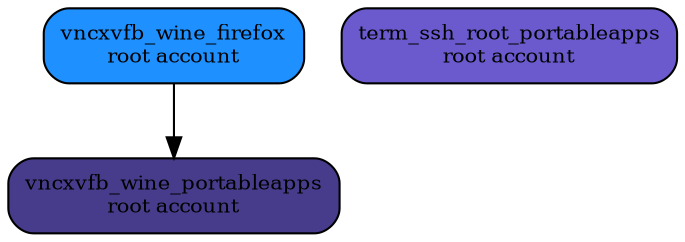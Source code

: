 digraph docker
{
 "vncxvfb_wine_firefox" [label="vncxvfb_wine_firefox\nroot account",shape=box,fillcolor="dodgerblue",style="filled,rounded", fontsize="10.0"];
 "vncxvfb_wine_portableapps" [label="vncxvfb_wine_portableapps\nroot account",shape=box,fillcolor="slateblue4",style="filled,rounded", fontsize="10.0"];
 "term_ssh_root_portableapps" [label="term_ssh_root_portableapps\nroot account",shape=box,fillcolor="slateblue",style="filled,rounded", fontsize="10.0"];
 "vncxvfb_wine_firefox" -> "vncxvfb_wine_portableapps";
}
